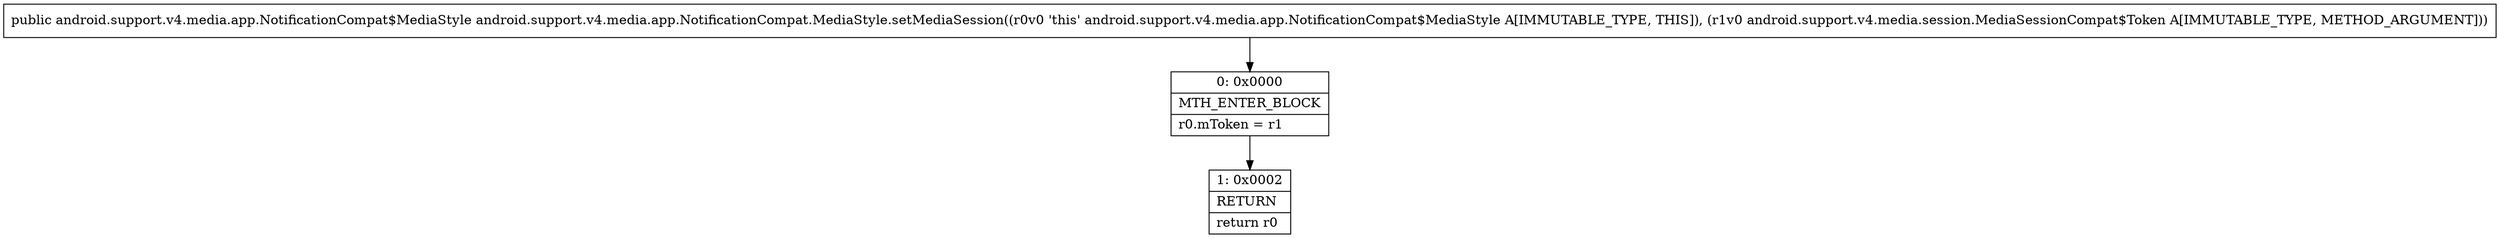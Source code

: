 digraph "CFG forandroid.support.v4.media.app.NotificationCompat.MediaStyle.setMediaSession(Landroid\/support\/v4\/media\/session\/MediaSessionCompat$Token;)Landroid\/support\/v4\/media\/app\/NotificationCompat$MediaStyle;" {
Node_0 [shape=record,label="{0\:\ 0x0000|MTH_ENTER_BLOCK\l|r0.mToken = r1\l}"];
Node_1 [shape=record,label="{1\:\ 0x0002|RETURN\l|return r0\l}"];
MethodNode[shape=record,label="{public android.support.v4.media.app.NotificationCompat$MediaStyle android.support.v4.media.app.NotificationCompat.MediaStyle.setMediaSession((r0v0 'this' android.support.v4.media.app.NotificationCompat$MediaStyle A[IMMUTABLE_TYPE, THIS]), (r1v0 android.support.v4.media.session.MediaSessionCompat$Token A[IMMUTABLE_TYPE, METHOD_ARGUMENT])) }"];
MethodNode -> Node_0;
Node_0 -> Node_1;
}

